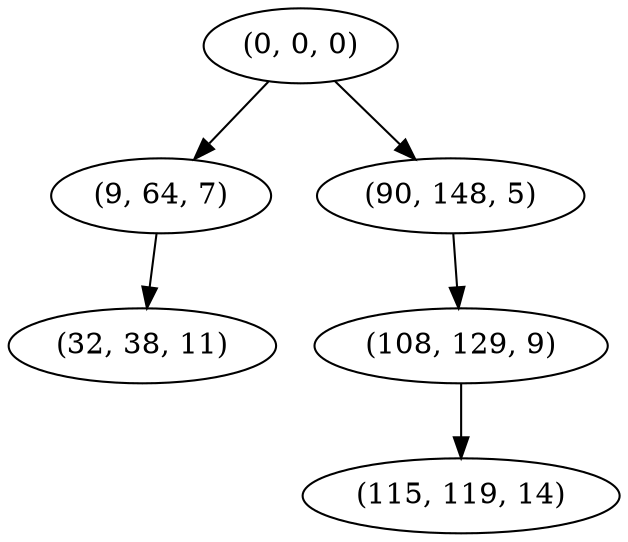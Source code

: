 digraph tree {
    "(0, 0, 0)";
    "(9, 64, 7)";
    "(32, 38, 11)";
    "(90, 148, 5)";
    "(108, 129, 9)";
    "(115, 119, 14)";
    "(0, 0, 0)" -> "(9, 64, 7)";
    "(0, 0, 0)" -> "(90, 148, 5)";
    "(9, 64, 7)" -> "(32, 38, 11)";
    "(90, 148, 5)" -> "(108, 129, 9)";
    "(108, 129, 9)" -> "(115, 119, 14)";
}

